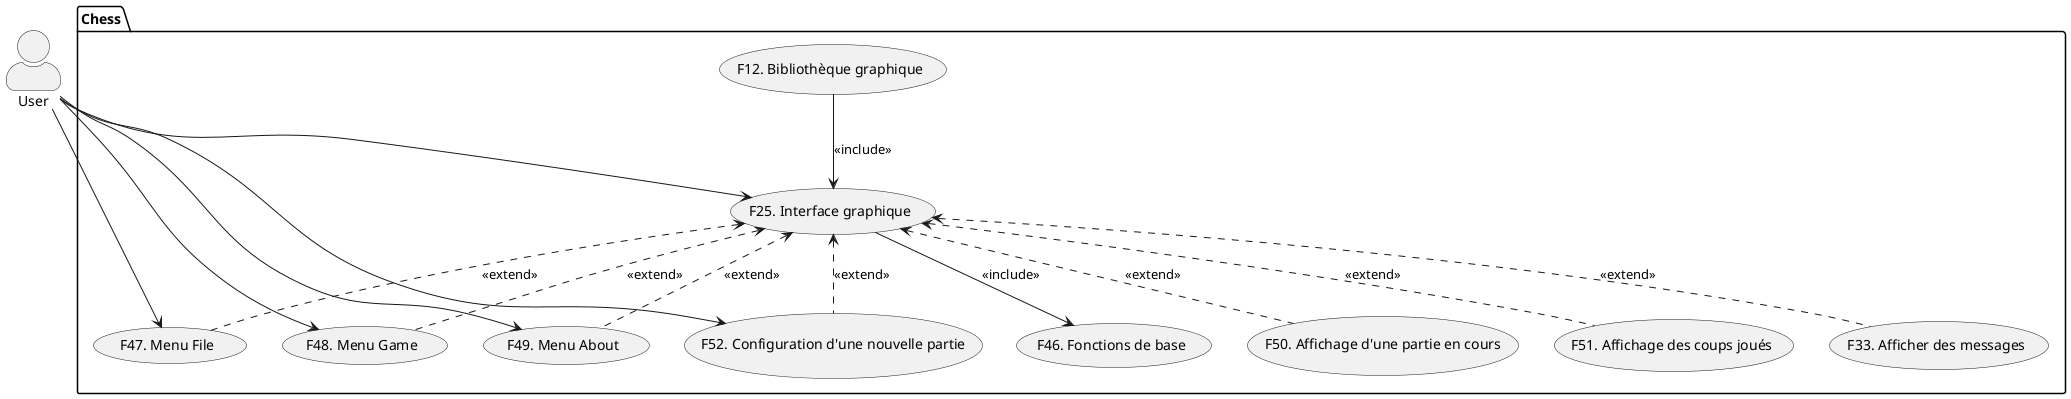 @startuml GraphicalInterface

skinparam actorStyle awesome
"User" as User
package Chess{
usecase "F25. Interface graphique" as F25
usecase "F12. Bibliothèque graphique" as F12
usecase "F46. Fonctions de base" as F46
usecase "F47. Menu File" as F47
usecase "F48. Menu Game" as F48
usecase "F49. Menu About" as F49
usecase "F50. Affichage d'une partie en cours" as F50
usecase "F51. Affichage des coups joués" as F51
usecase "F52. Configuration d'une nouvelle partie" as F52
usecase "F33. Afficher des messages" as F33

}

User -->F25
User -->F47
User -->F48
User -->F49
User -->F52

F25 <.. F50 : <<extend>>
F25 <.. F51 : <<extend>>
F25 <.. F52 : <<extend>>
F25 <.. F47 : <<extend>>
F25 <.. F49 : <<extend>>
F25 <.. F48 : <<extend>>
F25 <.. F33 : <<extend>>


F12 --> F25 : <<include>>
F25 --> F46 : <<include>>




@enduml